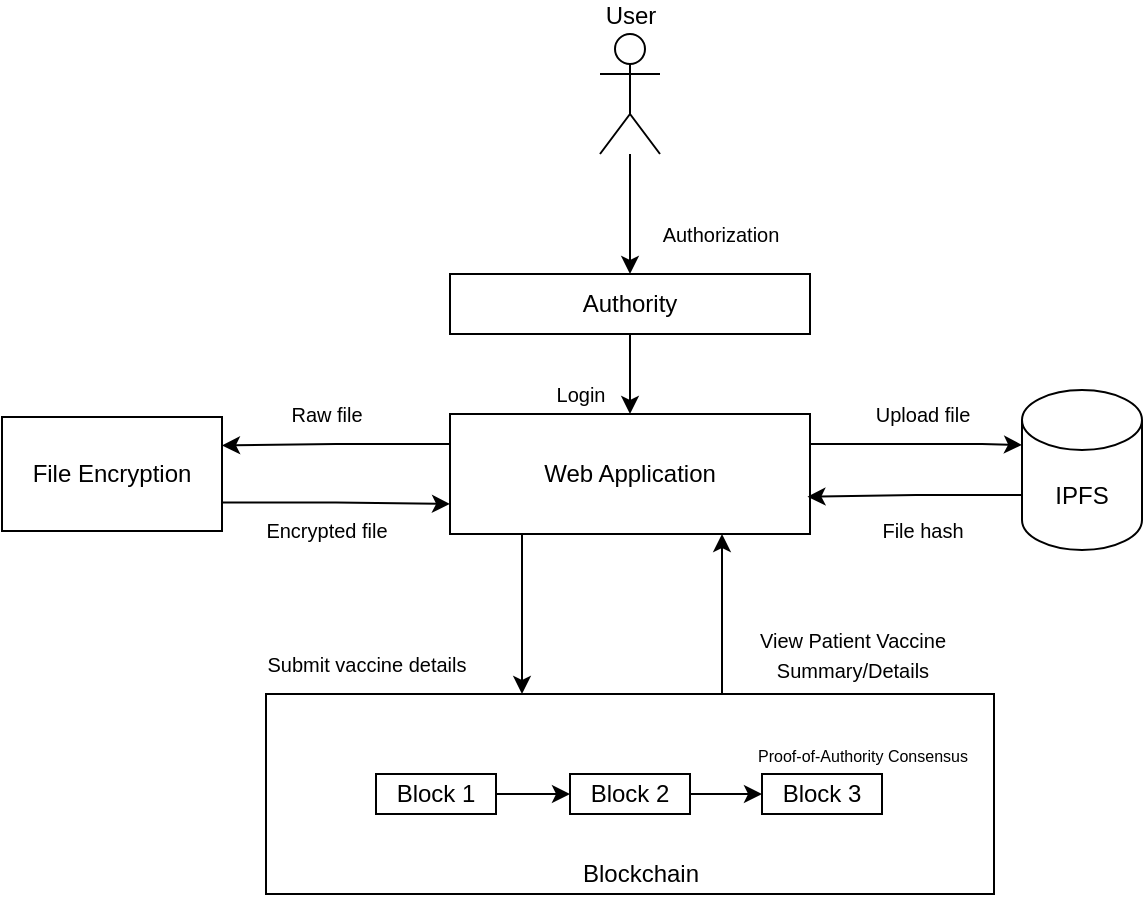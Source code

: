 <mxfile version="17.4.5" type="device"><diagram id="WrxeoTpq-kLeh12xKwZQ" name="Page-1"><mxGraphModel dx="800" dy="489" grid="0" gridSize="10" guides="1" tooltips="1" connect="1" arrows="1" fold="1" page="1" pageScale="1" pageWidth="827" pageHeight="1169" math="0" shadow="0"><root><mxCell id="0"/><mxCell id="1" parent="0"/><mxCell id="mFwVoOBX0yZFj_T4i3uy-14" value="" style="edgeStyle=orthogonalEdgeStyle;rounded=0;orthogonalLoop=1;jettySize=auto;html=1;" edge="1" parent="1" source="mFwVoOBX0yZFj_T4i3uy-2" target="mFwVoOBX0yZFj_T4i3uy-5"><mxGeometry relative="1" as="geometry"/></mxCell><mxCell id="mFwVoOBX0yZFj_T4i3uy-2" value="User" style="shape=umlActor;verticalLabelPosition=top;verticalAlign=bottom;html=1;outlineConnect=0;labelPosition=center;align=center;" vertex="1" parent="1"><mxGeometry x="399" y="40" width="30" height="60" as="geometry"/></mxCell><mxCell id="mFwVoOBX0yZFj_T4i3uy-13" value="" style="edgeStyle=orthogonalEdgeStyle;rounded=0;orthogonalLoop=1;jettySize=auto;html=1;" edge="1" parent="1" source="mFwVoOBX0yZFj_T4i3uy-5" target="mFwVoOBX0yZFj_T4i3uy-6"><mxGeometry relative="1" as="geometry"/></mxCell><mxCell id="mFwVoOBX0yZFj_T4i3uy-5" value="Authority" style="rounded=0;whiteSpace=wrap;html=1;" vertex="1" parent="1"><mxGeometry x="324" y="160" width="180" height="30" as="geometry"/></mxCell><mxCell id="mFwVoOBX0yZFj_T4i3uy-15" style="edgeStyle=orthogonalEdgeStyle;rounded=0;orthogonalLoop=1;jettySize=auto;html=1;exitX=1;exitY=0.25;exitDx=0;exitDy=0;entryX=0;entryY=0;entryDx=0;entryDy=27.5;entryPerimeter=0;" edge="1" parent="1" source="mFwVoOBX0yZFj_T4i3uy-6" target="mFwVoOBX0yZFj_T4i3uy-7"><mxGeometry relative="1" as="geometry"><mxPoint x="560.0" y="260" as="targetPoint"/><Array as="points"><mxPoint x="590" y="245"/></Array></mxGeometry></mxCell><mxCell id="mFwVoOBX0yZFj_T4i3uy-20" style="edgeStyle=orthogonalEdgeStyle;rounded=0;orthogonalLoop=1;jettySize=auto;html=1;exitX=0;exitY=0.25;exitDx=0;exitDy=0;entryX=1;entryY=0.25;entryDx=0;entryDy=0;" edge="1" parent="1" source="mFwVoOBX0yZFj_T4i3uy-6" target="mFwVoOBX0yZFj_T4i3uy-8"><mxGeometry relative="1" as="geometry"/></mxCell><mxCell id="mFwVoOBX0yZFj_T4i3uy-23" value="" style="edgeStyle=orthogonalEdgeStyle;rounded=0;orthogonalLoop=1;jettySize=auto;html=1;" edge="1" parent="1" source="mFwVoOBX0yZFj_T4i3uy-6" target="mFwVoOBX0yZFj_T4i3uy-9"><mxGeometry relative="1" as="geometry"><Array as="points"><mxPoint x="360" y="330"/><mxPoint x="360" y="330"/></Array></mxGeometry></mxCell><mxCell id="mFwVoOBX0yZFj_T4i3uy-24" value="" style="edgeStyle=orthogonalEdgeStyle;rounded=0;orthogonalLoop=1;jettySize=auto;html=1;startArrow=classic;startFill=1;endArrow=none;endFill=0;" edge="1" parent="1" source="mFwVoOBX0yZFj_T4i3uy-6" target="mFwVoOBX0yZFj_T4i3uy-9"><mxGeometry relative="1" as="geometry"><Array as="points"><mxPoint x="460" y="340"/><mxPoint x="460" y="340"/></Array></mxGeometry></mxCell><mxCell id="mFwVoOBX0yZFj_T4i3uy-6" value="Web Application" style="rounded=0;whiteSpace=wrap;html=1;" vertex="1" parent="1"><mxGeometry x="324" y="230" width="180" height="60" as="geometry"/></mxCell><mxCell id="mFwVoOBX0yZFj_T4i3uy-22" style="edgeStyle=orthogonalEdgeStyle;rounded=0;orthogonalLoop=1;jettySize=auto;html=1;exitX=0;exitY=0;exitDx=0;exitDy=52.5;exitPerimeter=0;entryX=0.993;entryY=0.69;entryDx=0;entryDy=0;entryPerimeter=0;" edge="1" parent="1" source="mFwVoOBX0yZFj_T4i3uy-7" target="mFwVoOBX0yZFj_T4i3uy-6"><mxGeometry relative="1" as="geometry"/></mxCell><mxCell id="mFwVoOBX0yZFj_T4i3uy-7" value="IPFS" style="shape=cylinder3;whiteSpace=wrap;html=1;boundedLbl=1;backgroundOutline=1;size=15;" vertex="1" parent="1"><mxGeometry x="610" y="218" width="60" height="80" as="geometry"/></mxCell><mxCell id="mFwVoOBX0yZFj_T4i3uy-21" style="edgeStyle=orthogonalEdgeStyle;rounded=0;orthogonalLoop=1;jettySize=auto;html=1;exitX=1;exitY=0.75;exitDx=0;exitDy=0;entryX=0;entryY=0.75;entryDx=0;entryDy=0;" edge="1" parent="1" source="mFwVoOBX0yZFj_T4i3uy-8" target="mFwVoOBX0yZFj_T4i3uy-6"><mxGeometry relative="1" as="geometry"/></mxCell><mxCell id="mFwVoOBX0yZFj_T4i3uy-8" value="File Encryption" style="rounded=0;whiteSpace=wrap;html=1;" vertex="1" parent="1"><mxGeometry x="100" y="231.5" width="110" height="57" as="geometry"/></mxCell><mxCell id="mFwVoOBX0yZFj_T4i3uy-9" value="" style="rounded=0;whiteSpace=wrap;html=1;" vertex="1" parent="1"><mxGeometry x="232" y="370" width="364" height="100" as="geometry"/></mxCell><mxCell id="mFwVoOBX0yZFj_T4i3uy-25" value="&lt;font style=&quot;font-size: 10px&quot;&gt;Raw file&lt;/font&gt;" style="text;html=1;align=center;verticalAlign=middle;resizable=0;points=[];autosize=1;strokeColor=none;fillColor=none;" vertex="1" parent="1"><mxGeometry x="237" y="220" width="50" height="20" as="geometry"/></mxCell><mxCell id="mFwVoOBX0yZFj_T4i3uy-26" value="&lt;font style=&quot;font-size: 10px&quot;&gt;Encrypted file&lt;/font&gt;" style="text;html=1;align=center;verticalAlign=middle;resizable=0;points=[];autosize=1;strokeColor=none;fillColor=none;" vertex="1" parent="1"><mxGeometry x="222" y="278" width="80" height="20" as="geometry"/></mxCell><mxCell id="mFwVoOBX0yZFj_T4i3uy-27" value="&lt;font style=&quot;font-size: 10px&quot;&gt;Upload file&lt;/font&gt;" style="text;html=1;align=center;verticalAlign=middle;resizable=0;points=[];autosize=1;strokeColor=none;fillColor=none;" vertex="1" parent="1"><mxGeometry x="530" y="220" width="60" height="20" as="geometry"/></mxCell><mxCell id="mFwVoOBX0yZFj_T4i3uy-28" value="&lt;font style=&quot;font-size: 10px&quot;&gt;File hash&lt;/font&gt;" style="text;html=1;align=center;verticalAlign=middle;resizable=0;points=[];autosize=1;strokeColor=none;fillColor=none;" vertex="1" parent="1"><mxGeometry x="530" y="278" width="60" height="20" as="geometry"/></mxCell><mxCell id="mFwVoOBX0yZFj_T4i3uy-29" value="&lt;font style=&quot;font-size: 10px&quot;&gt;View Patient Vaccine &lt;br&gt;Summary/Details&lt;/font&gt;" style="text;html=1;align=center;verticalAlign=middle;resizable=0;points=[];autosize=1;strokeColor=none;fillColor=none;" vertex="1" parent="1"><mxGeometry x="470" y="330" width="110" height="40" as="geometry"/></mxCell><mxCell id="mFwVoOBX0yZFj_T4i3uy-30" value="&lt;font style=&quot;font-size: 10px&quot;&gt;Submit vaccine details&lt;/font&gt;" style="text;html=1;align=center;verticalAlign=middle;resizable=0;points=[];autosize=1;strokeColor=none;fillColor=none;" vertex="1" parent="1"><mxGeometry x="227" y="345" width="110" height="20" as="geometry"/></mxCell><mxCell id="mFwVoOBX0yZFj_T4i3uy-31" value="&lt;font style=&quot;font-size: 10px&quot;&gt;Authorization&lt;/font&gt;" style="text;html=1;align=center;verticalAlign=middle;resizable=0;points=[];autosize=1;strokeColor=none;fillColor=none;" vertex="1" parent="1"><mxGeometry x="424" y="130" width="70" height="20" as="geometry"/></mxCell><mxCell id="mFwVoOBX0yZFj_T4i3uy-32" value="&lt;font style=&quot;font-size: 10px&quot;&gt;Login&lt;/font&gt;" style="text;html=1;align=center;verticalAlign=middle;resizable=0;points=[];autosize=1;strokeColor=none;fillColor=none;" vertex="1" parent="1"><mxGeometry x="369" y="210" width="40" height="20" as="geometry"/></mxCell><mxCell id="mFwVoOBX0yZFj_T4i3uy-40" value="" style="edgeStyle=orthogonalEdgeStyle;rounded=0;orthogonalLoop=1;jettySize=auto;html=1;startArrow=none;startFill=0;endArrow=classic;endFill=1;" edge="1" parent="1" source="mFwVoOBX0yZFj_T4i3uy-33" target="mFwVoOBX0yZFj_T4i3uy-34"><mxGeometry relative="1" as="geometry"/></mxCell><mxCell id="mFwVoOBX0yZFj_T4i3uy-33" value="Block 1" style="rounded=0;whiteSpace=wrap;html=1;" vertex="1" parent="1"><mxGeometry x="287" y="410" width="60" height="20" as="geometry"/></mxCell><mxCell id="mFwVoOBX0yZFj_T4i3uy-42" style="edgeStyle=orthogonalEdgeStyle;rounded=0;orthogonalLoop=1;jettySize=auto;html=1;entryX=0;entryY=0.5;entryDx=0;entryDy=0;startArrow=none;startFill=0;endArrow=classic;endFill=1;" edge="1" parent="1" source="mFwVoOBX0yZFj_T4i3uy-34" target="mFwVoOBX0yZFj_T4i3uy-35"><mxGeometry relative="1" as="geometry"/></mxCell><mxCell id="mFwVoOBX0yZFj_T4i3uy-34" value="Block 2" style="rounded=0;whiteSpace=wrap;html=1;" vertex="1" parent="1"><mxGeometry x="384" y="410" width="60" height="20" as="geometry"/></mxCell><mxCell id="mFwVoOBX0yZFj_T4i3uy-35" value="Block 3" style="rounded=0;whiteSpace=wrap;html=1;" vertex="1" parent="1"><mxGeometry x="480" y="410" width="60" height="20" as="geometry"/></mxCell><mxCell id="mFwVoOBX0yZFj_T4i3uy-44" value="&lt;font style=&quot;font-size: 8px&quot;&gt;Proof-of-Authority Consensus&lt;/font&gt;" style="text;html=1;align=center;verticalAlign=middle;resizable=0;points=[];autosize=1;strokeColor=none;fillColor=none;" vertex="1" parent="1"><mxGeometry x="470" y="390" width="120" height="20" as="geometry"/></mxCell><mxCell id="mFwVoOBX0yZFj_T4i3uy-45" value="Blockchain" style="text;html=1;align=center;verticalAlign=middle;resizable=0;points=[];autosize=1;strokeColor=none;fillColor=none;" vertex="1" parent="1"><mxGeometry x="384" y="450" width="70" height="20" as="geometry"/></mxCell></root></mxGraphModel></diagram></mxfile>